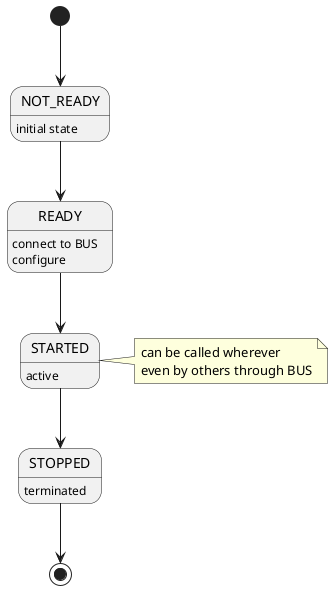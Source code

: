 @startuml
[*] --> NOT_READY
NOT_READY: initial state

NOT_READY --> READY
READY: connect to BUS
READY: configure

READY --> STARTED
STARTED: active
note right: can be called wherever\neven by others through BUS

STARTED --> STOPPED
STOPPED: terminated

STOPPED --> [*]
@enduml

